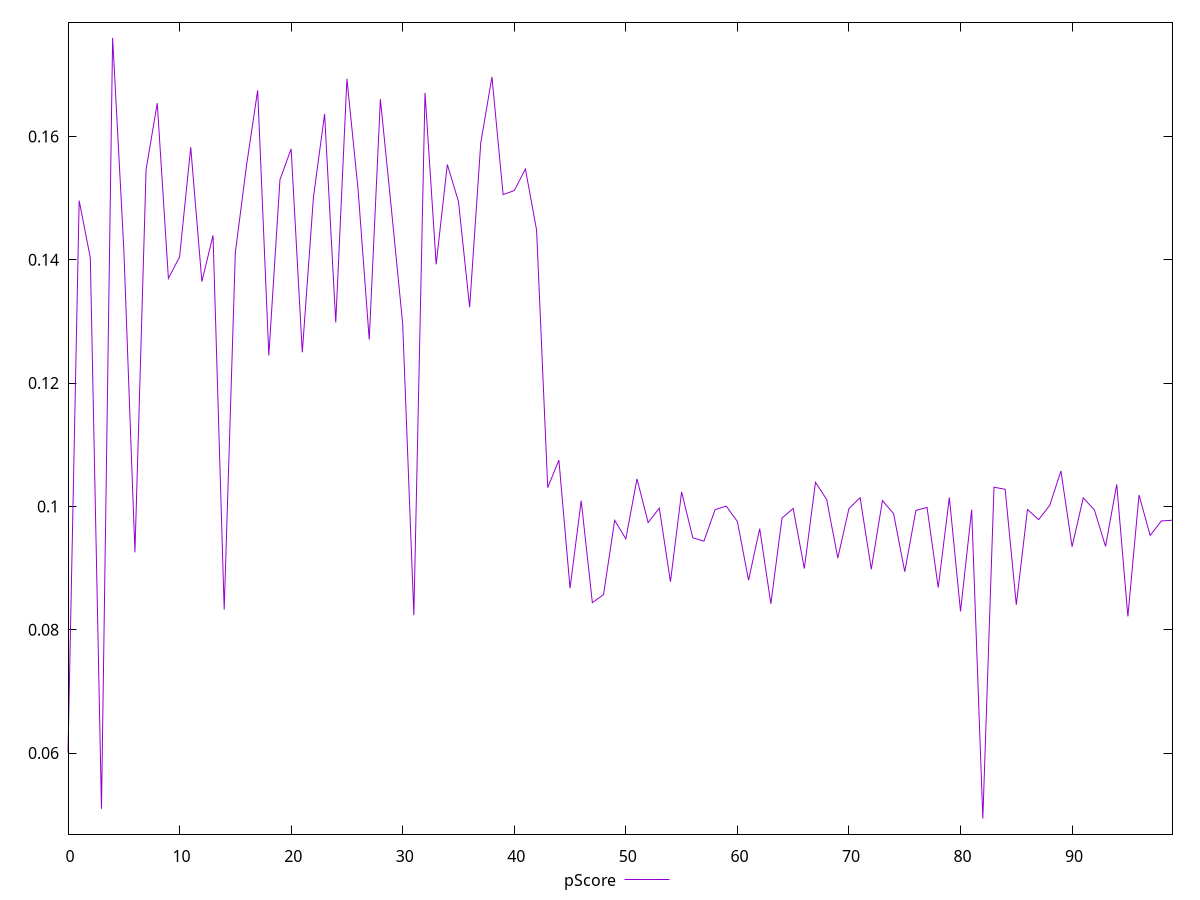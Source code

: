 reset

$pScore <<EOF
0 0.06005396800706231
1 0.14960510096031077
2 0.1403202998282781
3 0.05095715036515569
4 0.17599373828912168
5 0.14185401314056068
6 0.0925515961234829
7 0.15463729765465206
8 0.16540582506231283
9 0.13698146166312886
10 0.1404731954077767
11 0.15825822235705045
12 0.1364691161031817
13 0.14396707586774
14 0.08326447543837301
15 0.1412014077900341
16 0.1552873012989553
17 0.1674968487009274
18 0.12448682939136785
19 0.15301044855833046
20 0.1579913539921936
21 0.1249948194423176
22 0.15015721766158652
23 0.16364876409119444
24 0.12984729833310538
25 0.16935687010817035
26 0.15140647002193586
27 0.12706721121787956
28 0.1660609614109484
29 0.14801074609951614
30 0.12961086849661585
31 0.0823589969269321
32 0.16707527841313002
33 0.13926525062975426
34 0.15545855390839208
35 0.1494484605441767
36 0.13231084335976462
37 0.15900027990779853
38 0.1696616516842755
39 0.1505842036613455
40 0.1512371274833405
41 0.15473122565824216
42 0.14483336006160413
43 0.10305229746375821
44 0.10751220343682771
45 0.08673179345251625
46 0.10093571402612433
47 0.08439367854138963
48 0.08568728946677817
49 0.09774597024917964
50 0.09474074624436257
51 0.10446205158125144
52 0.0973784674237611
53 0.09972922479092294
54 0.08778337718286666
55 0.10235724532046925
56 0.09491766165411725
57 0.09436831872009344
58 0.09947557324104517
59 0.10005641750855238
60 0.09754929607862434
61 0.08803469328339358
62 0.09639377135789762
63 0.08421046555846046
64 0.09811713466677058
65 0.09966424724855366
66 0.08992701802430209
67 0.10391719239130537
68 0.1011268748407042
69 0.09163097713352497
70 0.09965251711358952
71 0.10141601227642583
72 0.089802333649249
73 0.10094617431428798
74 0.09883923165883812
75 0.08941033619608207
76 0.09934857215375148
77 0.09983582832098686
78 0.08683999631100126
79 0.10144970862601393
80 0.0829696766427328
81 0.09945653729009135
82 0.049377286917095586
83 0.10311698521399493
84 0.1027754759367997
85 0.08404582033890129
86 0.09950294848471442
87 0.09785718511889502
88 0.10019113013342268
89 0.10574085776434589
90 0.09346690804414426
91 0.10138892529936855
92 0.099429404801751
93 0.09350908550166864
94 0.10357575113166023
95 0.08215193640339402
96 0.10184464931017645
97 0.09528742674004215
98 0.09764338135947848
99 0.0977606551757782
EOF

set key outside below
set xrange [0:99]
set yrange [0.046844957889655064:0.1785260673165622]
set trange [0.046844957889655064:0.1785260673165622]
set terminal svg size 640, 500 enhanced background rgb 'white'
set output "report_00025_2021-02-22T21:38:55.199Z/interactive/samples/pages/pScore/values.svg"

plot $pScore title "pScore" with line

reset
